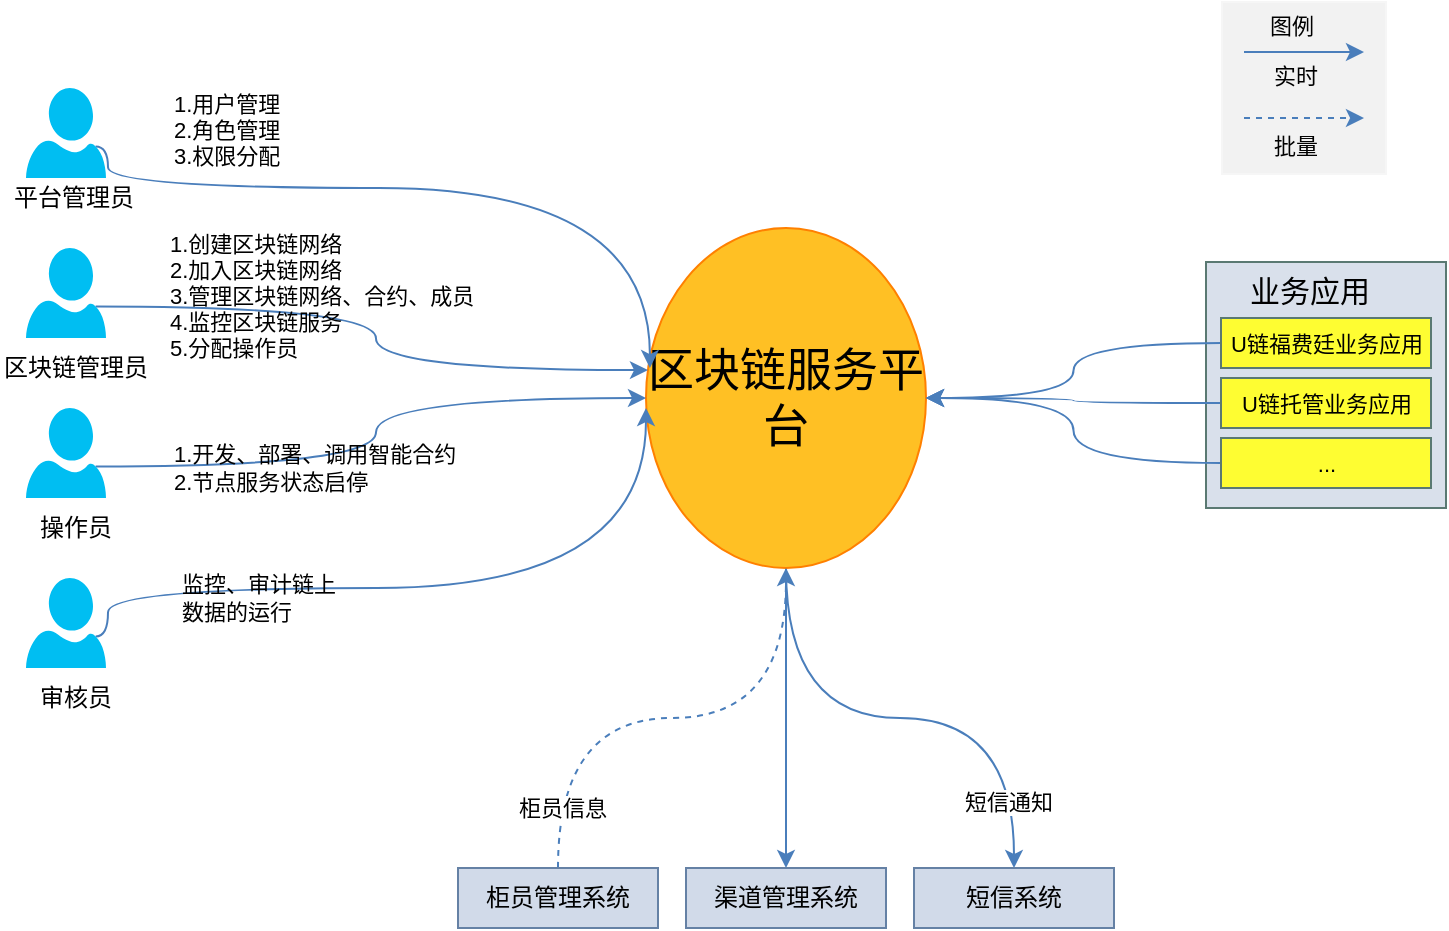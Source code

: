 <mxfile pages="1" version="11.2.4" type="github"><diagram id="S7dxMp5yN2kBzL2uqI0f" name="Page-1"><mxGraphModel dx="946" dy="585" grid="0" gridSize="10" guides="1" tooltips="1" connect="1" arrows="1" fold="1" page="1" pageScale="1" pageWidth="3300" pageHeight="4681" math="0" shadow="0"><root><mxCell id="0"/><mxCell id="1" parent="0"/><mxCell id="Oo96X7b7Oye1o3Ie4v3Q-36" style="edgeStyle=orthogonalEdgeStyle;curved=1;rounded=0;orthogonalLoop=1;jettySize=auto;html=1;exitX=0.5;exitY=1;exitDx=0;exitDy=0;fontSize=11;strokeColor=#4A7EBB;" edge="1" parent="1" source="Oo96X7b7Oye1o3Ie4v3Q-1" target="Oo96X7b7Oye1o3Ie4v3Q-30"><mxGeometry relative="1" as="geometry"/></mxCell><mxCell id="Oo96X7b7Oye1o3Ie4v3Q-37" value="短信通知" style="text;html=1;resizable=0;points=[];align=center;verticalAlign=middle;labelBackgroundColor=#ffffff;fontSize=11;" vertex="1" connectable="0" parent="Oo96X7b7Oye1o3Ie4v3Q-36"><mxGeometry x="0.75" y="-3" relative="1" as="geometry"><mxPoint as="offset"/></mxGeometry></mxCell><mxCell id="Oo96X7b7Oye1o3Ie4v3Q-56" style="edgeStyle=orthogonalEdgeStyle;curved=1;rounded=0;orthogonalLoop=1;jettySize=auto;html=1;exitX=0.5;exitY=1;exitDx=0;exitDy=0;entryX=0.5;entryY=0;entryDx=0;entryDy=0;strokeColor=#4A7EBB;fontSize=11;" edge="1" parent="1" source="Oo96X7b7Oye1o3Ie4v3Q-1" target="Oo96X7b7Oye1o3Ie4v3Q-28"><mxGeometry relative="1" as="geometry"/></mxCell><mxCell id="Oo96X7b7Oye1o3Ie4v3Q-1" value="区块链服务平台" style="ellipse;whiteSpace=wrap;html=1;fontSize=23;fillColor=#FFC024;strokeColor=#FF8000;shadow=0;labelBorderColor=none;" vertex="1" parent="1"><mxGeometry x="480" y="210" width="140" height="170" as="geometry"/></mxCell><mxCell id="Oo96X7b7Oye1o3Ie4v3Q-4" style="edgeStyle=orthogonalEdgeStyle;curved=1;rounded=0;orthogonalLoop=1;jettySize=auto;html=1;exitX=0.87;exitY=0.65;exitDx=0;exitDy=0;exitPerimeter=0;entryX=0.014;entryY=0.412;entryDx=0;entryDy=0;entryPerimeter=0;fontSize=23;strokeColor=#4A7EBB;" edge="1" parent="1" source="Oo96X7b7Oye1o3Ie4v3Q-2" target="Oo96X7b7Oye1o3Ie4v3Q-1"><mxGeometry relative="1" as="geometry"><Array as="points"><mxPoint x="211" y="190"/><mxPoint x="482" y="190"/></Array></mxGeometry></mxCell><mxCell id="Oo96X7b7Oye1o3Ie4v3Q-2" value="" style="verticalLabelPosition=bottom;html=1;verticalAlign=top;align=center;strokeColor=none;fillColor=#00BEF2;shape=mxgraph.azure.user;fontSize=23;" vertex="1" parent="1"><mxGeometry x="170" y="140" width="40" height="45" as="geometry"/></mxCell><mxCell id="Oo96X7b7Oye1o3Ie4v3Q-7" value="平台管理员" style="text;html=1;resizable=0;points=[];autosize=1;align=left;verticalAlign=top;spacingTop=-4;fontSize=12;" vertex="1" parent="1"><mxGeometry x="162" y="185" width="80" height="20" as="geometry"/></mxCell><mxCell id="Oo96X7b7Oye1o3Ie4v3Q-14" style="edgeStyle=orthogonalEdgeStyle;curved=1;rounded=0;orthogonalLoop=1;jettySize=auto;html=1;exitX=0.87;exitY=0.65;exitDx=0;exitDy=0;exitPerimeter=0;entryX=0.007;entryY=0.418;entryDx=0;entryDy=0;entryPerimeter=0;fontSize=12;strokeColor=#4A7EBB;" edge="1" parent="1" source="Oo96X7b7Oye1o3Ie4v3Q-8" target="Oo96X7b7Oye1o3Ie4v3Q-1"><mxGeometry relative="1" as="geometry"/></mxCell><mxCell id="Oo96X7b7Oye1o3Ie4v3Q-8" value="" style="verticalLabelPosition=bottom;html=1;verticalAlign=top;align=center;strokeColor=none;fillColor=#00BEF2;shape=mxgraph.azure.user;fontSize=12;" vertex="1" parent="1"><mxGeometry x="170" y="220" width="40" height="45" as="geometry"/></mxCell><mxCell id="Oo96X7b7Oye1o3Ie4v3Q-9" value="区块链管理员" style="text;html=1;resizable=0;points=[];autosize=1;align=left;verticalAlign=top;spacingTop=-4;fontSize=12;" vertex="1" parent="1"><mxGeometry x="157" y="270" width="90" height="20" as="geometry"/></mxCell><mxCell id="Oo96X7b7Oye1o3Ie4v3Q-10" value="操作员" style="text;html=1;resizable=0;points=[];autosize=1;align=left;verticalAlign=top;spacingTop=-4;fontSize=12;" vertex="1" parent="1"><mxGeometry x="175" y="350" width="50" height="20" as="geometry"/></mxCell><mxCell id="Oo96X7b7Oye1o3Ie4v3Q-15" style="edgeStyle=orthogonalEdgeStyle;curved=1;rounded=0;orthogonalLoop=1;jettySize=auto;html=1;exitX=0.87;exitY=0.65;exitDx=0;exitDy=0;exitPerimeter=0;entryX=0;entryY=0.5;entryDx=0;entryDy=0;fontSize=12;strokeColor=#4A7EBB;" edge="1" parent="1" source="Oo96X7b7Oye1o3Ie4v3Q-11" target="Oo96X7b7Oye1o3Ie4v3Q-1"><mxGeometry relative="1" as="geometry"/></mxCell><mxCell id="Oo96X7b7Oye1o3Ie4v3Q-11" value="" style="verticalLabelPosition=bottom;html=1;verticalAlign=top;align=center;strokeColor=none;fillColor=#00BEF2;shape=mxgraph.azure.user;fontSize=12;" vertex="1" parent="1"><mxGeometry x="170" y="300" width="40" height="45" as="geometry"/></mxCell><mxCell id="Oo96X7b7Oye1o3Ie4v3Q-16" style="edgeStyle=orthogonalEdgeStyle;curved=1;rounded=0;orthogonalLoop=1;jettySize=auto;html=1;exitX=0.87;exitY=0.65;exitDx=0;exitDy=0;exitPerimeter=0;fontSize=12;strokeColor=#4A7EBB;" edge="1" parent="1" source="Oo96X7b7Oye1o3Ie4v3Q-12"><mxGeometry relative="1" as="geometry"><mxPoint x="480" y="300" as="targetPoint"/><Array as="points"><mxPoint x="211" y="390"/><mxPoint x="480" y="390"/></Array></mxGeometry></mxCell><mxCell id="Oo96X7b7Oye1o3Ie4v3Q-12" value="" style="verticalLabelPosition=bottom;html=1;verticalAlign=top;align=center;strokeColor=none;fillColor=#00BEF2;shape=mxgraph.azure.user;fontSize=12;" vertex="1" parent="1"><mxGeometry x="170" y="385" width="40" height="45" as="geometry"/></mxCell><mxCell id="Oo96X7b7Oye1o3Ie4v3Q-13" value="审核员" style="text;html=1;resizable=0;points=[];autosize=1;align=left;verticalAlign=top;spacingTop=-4;fontSize=12;" vertex="1" parent="1"><mxGeometry x="175" y="435" width="50" height="20" as="geometry"/></mxCell><mxCell id="Oo96X7b7Oye1o3Ie4v3Q-20" value="1.用户管理&lt;br style=&quot;font-size: 11px;&quot;&gt;2.角色管理&lt;br style=&quot;font-size: 11px;&quot;&gt;3.权限分配" style="text;html=1;fontSize=11;" vertex="1" parent="1"><mxGeometry x="242" y="135" width="70" height="60" as="geometry"/></mxCell><mxCell id="Oo96X7b7Oye1o3Ie4v3Q-21" value="1.创建区块链网络&lt;br&gt;2.加入区块链网络&lt;br&gt;3.管理区块链网络、合约、成员&lt;br&gt;4.监控区块链服务&lt;br&gt;5.分配操作员" style="rounded=0;whiteSpace=wrap;html=1;fillColor=none;fontSize=11;align=left;strokeColor=none;" vertex="1" parent="1"><mxGeometry x="240" y="210" width="165" height="68" as="geometry"/></mxCell><mxCell id="Oo96X7b7Oye1o3Ie4v3Q-22" value="1.开发、部署、调用智能合约&lt;br&gt;2.节点服务状态启停" style="rounded=0;whiteSpace=wrap;html=1;fillColor=none;fontSize=11;align=left;strokeColor=none;" vertex="1" parent="1"><mxGeometry x="242" y="310" width="150" height="40" as="geometry"/></mxCell><mxCell id="Oo96X7b7Oye1o3Ie4v3Q-24" value="监控、审计链上&lt;br&gt;数据的运行" style="rounded=0;whiteSpace=wrap;html=1;fillColor=none;fontSize=11;align=left;strokeColor=none;" vertex="1" parent="1"><mxGeometry x="246" y="377" width="95" height="35" as="geometry"/></mxCell><mxCell id="Oo96X7b7Oye1o3Ie4v3Q-32" style="edgeStyle=orthogonalEdgeStyle;curved=1;rounded=0;orthogonalLoop=1;jettySize=auto;html=1;exitX=0.5;exitY=0;exitDx=0;exitDy=0;entryX=0.5;entryY=1;entryDx=0;entryDy=0;fontSize=12;strokeColor=#4A7EBB;dashed=1;" edge="1" parent="1" source="Oo96X7b7Oye1o3Ie4v3Q-27" target="Oo96X7b7Oye1o3Ie4v3Q-1"><mxGeometry relative="1" as="geometry"/></mxCell><mxCell id="Oo96X7b7Oye1o3Ie4v3Q-35" value="柜员信息" style="text;html=1;resizable=0;points=[];align=center;verticalAlign=middle;labelBackgroundColor=#ffffff;fontSize=11;" vertex="1" connectable="0" parent="Oo96X7b7Oye1o3Ie4v3Q-32"><mxGeometry x="-0.773" y="-2" relative="1" as="geometry"><mxPoint as="offset"/></mxGeometry></mxCell><mxCell id="Oo96X7b7Oye1o3Ie4v3Q-27" value="柜员管理系统" style="rounded=0;whiteSpace=wrap;html=1;fontSize=12;fillColor=#D1DAE9;strokeColor=#6581A5;" vertex="1" parent="1"><mxGeometry x="386" y="530" width="100" height="30" as="geometry"/></mxCell><mxCell id="Oo96X7b7Oye1o3Ie4v3Q-28" value="渠道管理系统" style="rounded=0;whiteSpace=wrap;html=1;fontSize=12;fillColor=#D1DAE9;strokeColor=#6581A5;" vertex="1" parent="1"><mxGeometry x="500" y="530" width="100" height="30" as="geometry"/></mxCell><mxCell id="Oo96X7b7Oye1o3Ie4v3Q-30" value="短信系统" style="rounded=0;whiteSpace=wrap;html=1;fontSize=12;fillColor=#D1DAE9;strokeColor=#6581A5;" vertex="1" parent="1"><mxGeometry x="614" y="530" width="100" height="30" as="geometry"/></mxCell><mxCell id="Oo96X7b7Oye1o3Ie4v3Q-39" value="" style="rounded=0;whiteSpace=wrap;html=1;fontSize=11;fillColor=#D9E0EB;strokeColor=#5A7972;" vertex="1" parent="1"><mxGeometry x="760" y="227" width="120" height="123" as="geometry"/></mxCell><mxCell id="Oo96X7b7Oye1o3Ie4v3Q-41" value="业务应用" style="text;html=1;resizable=0;points=[];autosize=1;align=left;verticalAlign=top;spacingTop=-4;fontSize=15;" vertex="1" parent="1"><mxGeometry x="780" y="230" width="60" height="10" as="geometry"/></mxCell><mxCell id="Oo96X7b7Oye1o3Ie4v3Q-48" style="edgeStyle=orthogonalEdgeStyle;curved=1;rounded=0;orthogonalLoop=1;jettySize=auto;html=1;exitX=0;exitY=0.5;exitDx=0;exitDy=0;entryX=1;entryY=0.5;entryDx=0;entryDy=0;fontSize=11;strokeColor=#4A7EBB;" edge="1" parent="1" source="Oo96X7b7Oye1o3Ie4v3Q-42" target="Oo96X7b7Oye1o3Ie4v3Q-1"><mxGeometry relative="1" as="geometry"/></mxCell><mxCell id="Oo96X7b7Oye1o3Ie4v3Q-42" value="U链福费廷业务应用" style="rounded=0;whiteSpace=wrap;html=1;fontSize=11;fillColor=#FEFD32;strokeColor=#5A7972;" vertex="1" parent="1"><mxGeometry x="767.5" y="255" width="105" height="25" as="geometry"/></mxCell><mxCell id="Oo96X7b7Oye1o3Ie4v3Q-49" style="edgeStyle=orthogonalEdgeStyle;curved=1;rounded=0;orthogonalLoop=1;jettySize=auto;html=1;exitX=0;exitY=0.5;exitDx=0;exitDy=0;entryX=1;entryY=0.5;entryDx=0;entryDy=0;fontSize=11;strokeColor=#4A7EBB;" edge="1" parent="1" source="Oo96X7b7Oye1o3Ie4v3Q-43" target="Oo96X7b7Oye1o3Ie4v3Q-1"><mxGeometry relative="1" as="geometry"/></mxCell><mxCell id="Oo96X7b7Oye1o3Ie4v3Q-43" value="U链托管业务应用" style="rounded=0;whiteSpace=wrap;html=1;fontSize=11;fillColor=#FEFD32;strokeColor=#5A7972;" vertex="1" parent="1"><mxGeometry x="767.5" y="285" width="105" height="25" as="geometry"/></mxCell><mxCell id="Oo96X7b7Oye1o3Ie4v3Q-47" style="edgeStyle=orthogonalEdgeStyle;curved=1;rounded=0;orthogonalLoop=1;jettySize=auto;html=1;exitX=0;exitY=0.5;exitDx=0;exitDy=0;fontSize=11;entryX=1;entryY=0.5;entryDx=0;entryDy=0;strokeColor=#4A7EBB;" edge="1" parent="1" source="Oo96X7b7Oye1o3Ie4v3Q-44" target="Oo96X7b7Oye1o3Ie4v3Q-1"><mxGeometry relative="1" as="geometry"><mxPoint x="630" y="290" as="targetPoint"/></mxGeometry></mxCell><mxCell id="Oo96X7b7Oye1o3Ie4v3Q-44" value="..." style="rounded=0;whiteSpace=wrap;html=1;fontSize=11;fillColor=#FEFD32;strokeColor=#5A7972;" vertex="1" parent="1"><mxGeometry x="767.5" y="315" width="105" height="25" as="geometry"/></mxCell><mxCell id="Oo96X7b7Oye1o3Ie4v3Q-50" value="" style="rounded=0;whiteSpace=wrap;html=1;strokeColor=#F6F6F6;fillColor=#F2F2F2;fontSize=11;" vertex="1" parent="1"><mxGeometry x="768" y="97" width="82" height="86" as="geometry"/></mxCell><mxCell id="Oo96X7b7Oye1o3Ie4v3Q-51" value="图例" style="text;html=1;resizable=0;points=[];autosize=1;align=left;verticalAlign=top;spacingTop=-4;fontSize=11;" vertex="1" parent="1"><mxGeometry x="790" y="100" width="40" height="10" as="geometry"/></mxCell><mxCell id="Oo96X7b7Oye1o3Ie4v3Q-52" value="" style="endArrow=classic;html=1;dashed=1;strokeColor=#4A7EBB;fontSize=11;" edge="1" parent="1"><mxGeometry width="50" height="50" relative="1" as="geometry"><mxPoint x="779" y="155" as="sourcePoint"/><mxPoint x="839" y="155" as="targetPoint"/></mxGeometry></mxCell><mxCell id="Oo96X7b7Oye1o3Ie4v3Q-53" value="批量" style="text;html=1;resizable=0;points=[];autosize=1;align=left;verticalAlign=top;spacingTop=-4;fontSize=11;" vertex="1" parent="1"><mxGeometry x="792" y="160" width="40" height="10" as="geometry"/></mxCell><mxCell id="Oo96X7b7Oye1o3Ie4v3Q-54" value="" style="endArrow=classic;html=1;strokeColor=#4A7EBB;fontSize=11;" edge="1" parent="1"><mxGeometry width="50" height="50" relative="1" as="geometry"><mxPoint x="779" y="122" as="sourcePoint"/><mxPoint x="839" y="122" as="targetPoint"/></mxGeometry></mxCell><mxCell id="Oo96X7b7Oye1o3Ie4v3Q-55" value="实时" style="text;html=1;resizable=0;points=[];autosize=1;align=left;verticalAlign=top;spacingTop=-4;fontSize=11;" vertex="1" parent="1"><mxGeometry x="792" y="125" width="40" height="10" as="geometry"/></mxCell></root></mxGraphModel></diagram></mxfile>